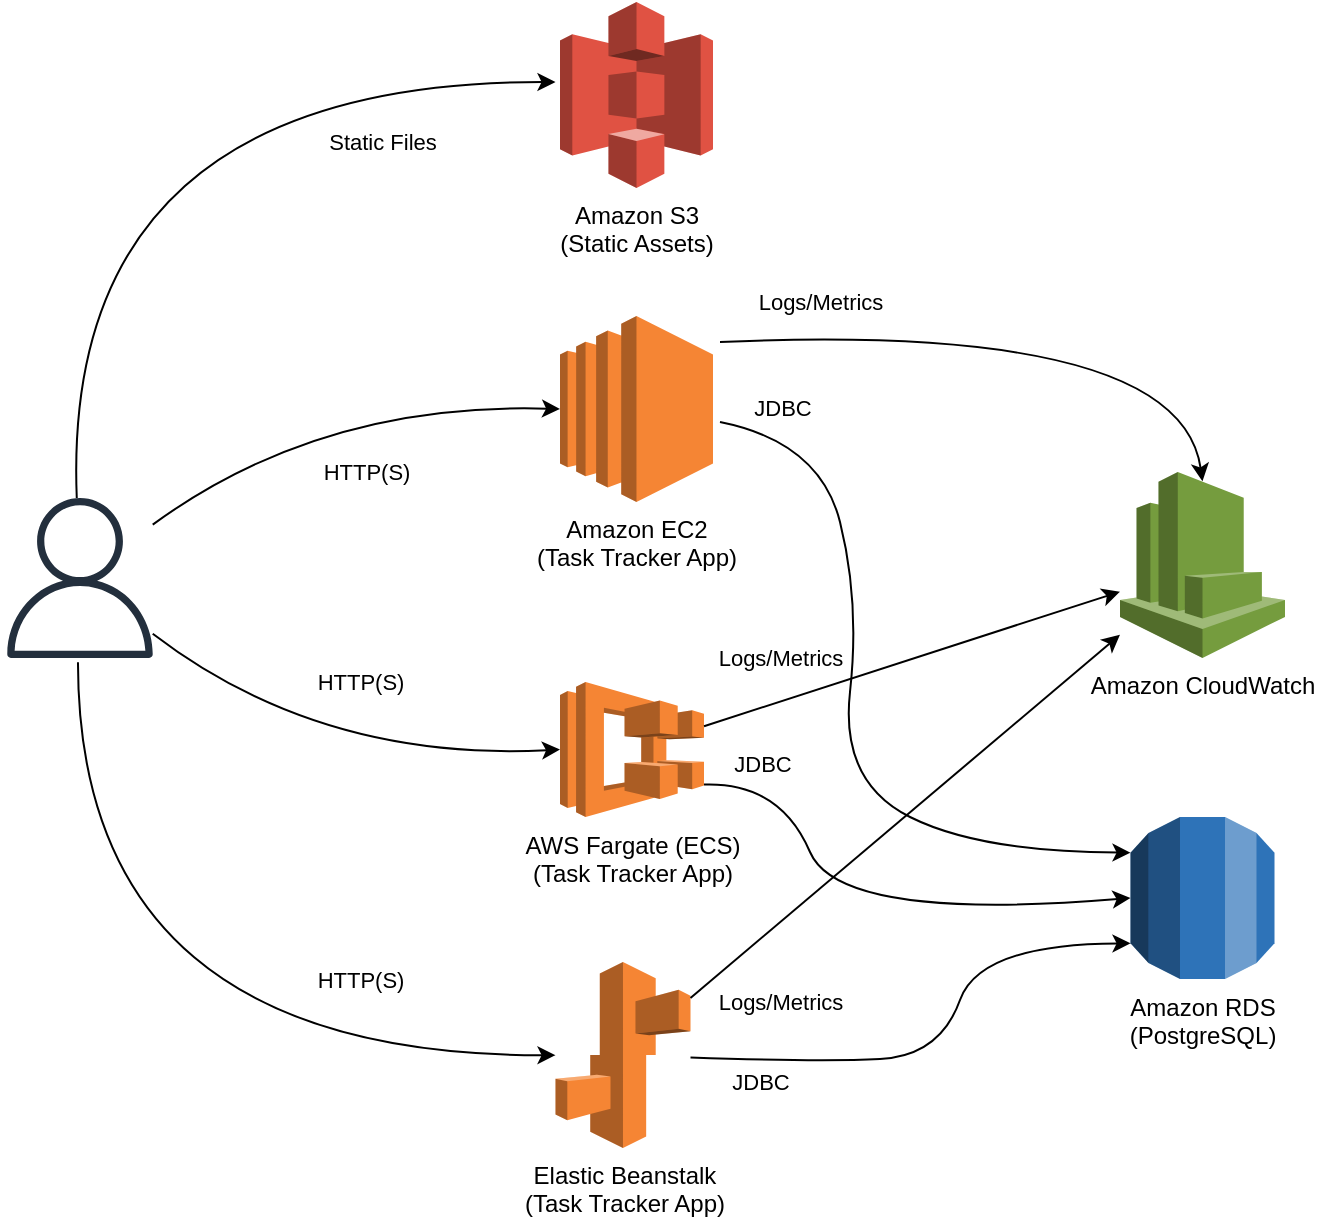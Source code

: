 <mxfile version="28.0.6">
  <diagram name="Page-1" id="dKBzElFG9TlwBAfy7Iaj">
    <mxGraphModel dx="1330" dy="738" grid="1" gridSize="10" guides="1" tooltips="1" connect="1" arrows="1" fold="1" page="1" pageScale="1" pageWidth="850" pageHeight="1100" math="0" shadow="0">
      <root>
        <mxCell id="0" />
        <mxCell id="1" parent="0" />
        <mxCell id="9pQt35dk2tIu7pvkrmvj-1" value="" style="sketch=0;outlineConnect=0;fontColor=#232F3E;gradientColor=none;fillColor=#232F3D;strokeColor=none;dashed=0;verticalLabelPosition=bottom;verticalAlign=top;align=center;html=1;fontSize=12;fontStyle=0;aspect=fixed;pointerEvents=1;shape=mxgraph.aws4.user;" vertex="1" parent="1">
          <mxGeometry x="40" y="318" width="80" height="80" as="geometry" />
        </mxCell>
        <mxCell id="9pQt35dk2tIu7pvkrmvj-2" value="Amazon EC2&lt;div&gt;(Task Tracker App)&lt;/div&gt;" style="outlineConnect=0;dashed=0;verticalLabelPosition=bottom;verticalAlign=top;align=center;html=1;shape=mxgraph.aws3.ec2;fillColor=#F58534;gradientColor=none;" vertex="1" parent="1">
          <mxGeometry x="320" y="227" width="76.5" height="93" as="geometry" />
        </mxCell>
        <mxCell id="9pQt35dk2tIu7pvkrmvj-3" value="AWS Fargate (ECS)&lt;div&gt;(Task Tracker App)&lt;/div&gt;" style="outlineConnect=0;dashed=0;verticalLabelPosition=bottom;verticalAlign=top;align=center;html=1;shape=mxgraph.aws3.ecs;fillColor=#F58534;gradientColor=none;" vertex="1" parent="1">
          <mxGeometry x="320" y="410" width="72" height="67.5" as="geometry" />
        </mxCell>
        <mxCell id="9pQt35dk2tIu7pvkrmvj-4" value="Amazon S3&lt;div&gt;(Static Assets)&lt;/div&gt;" style="outlineConnect=0;dashed=0;verticalLabelPosition=bottom;verticalAlign=top;align=center;html=1;shape=mxgraph.aws3.s3;fillColor=#E05243;gradientColor=none;" vertex="1" parent="1">
          <mxGeometry x="320" y="70" width="76.5" height="93" as="geometry" />
        </mxCell>
        <mxCell id="9pQt35dk2tIu7pvkrmvj-5" value="Elastic Beanstalk&lt;div&gt;(Task Tracker App)&lt;/div&gt;" style="outlineConnect=0;dashed=0;verticalLabelPosition=bottom;verticalAlign=top;align=center;html=1;shape=mxgraph.aws3.elastic_beanstalk;fillColor=#F58534;gradientColor=none;" vertex="1" parent="1">
          <mxGeometry x="317.75" y="550" width="67.5" height="93" as="geometry" />
        </mxCell>
        <mxCell id="9pQt35dk2tIu7pvkrmvj-6" value="Amazon CloudWatch" style="outlineConnect=0;dashed=0;verticalLabelPosition=bottom;verticalAlign=top;align=center;html=1;shape=mxgraph.aws3.cloudwatch;fillColor=#759C3E;gradientColor=none;" vertex="1" parent="1">
          <mxGeometry x="600" y="305" width="82.5" height="93" as="geometry" />
        </mxCell>
        <mxCell id="9pQt35dk2tIu7pvkrmvj-7" value="Amazon RDS&lt;div&gt;(PostgreSQL)&lt;/div&gt;" style="outlineConnect=0;dashed=0;verticalLabelPosition=bottom;verticalAlign=top;align=center;html=1;shape=mxgraph.aws3.rds;fillColor=#2E73B8;gradientColor=none;" vertex="1" parent="1">
          <mxGeometry x="605.25" y="477.5" width="72" height="81" as="geometry" />
        </mxCell>
        <mxCell id="9pQt35dk2tIu7pvkrmvj-11" value="" style="endArrow=classic;html=1;rounded=0;entryX=0;entryY=0.5;entryDx=0;entryDy=0;entryPerimeter=0;curved=1;" edge="1" parent="1" source="9pQt35dk2tIu7pvkrmvj-1">
          <mxGeometry width="50" height="50" relative="1" as="geometry">
            <mxPoint x="93.75" y="313.5" as="sourcePoint" />
            <mxPoint x="317.75" y="110" as="targetPoint" />
            <Array as="points">
              <mxPoint x="70" y="110" />
            </Array>
          </mxGeometry>
        </mxCell>
        <mxCell id="9pQt35dk2tIu7pvkrmvj-15" value="Static Files" style="edgeLabel;html=1;align=center;verticalAlign=middle;resizable=0;points=[];" vertex="1" connectable="0" parent="9pQt35dk2tIu7pvkrmvj-11">
          <mxGeometry x="0.279" y="-37" relative="1" as="geometry">
            <mxPoint x="77" y="-7" as="offset" />
          </mxGeometry>
        </mxCell>
        <mxCell id="9pQt35dk2tIu7pvkrmvj-12" value="" style="endArrow=classic;html=1;rounded=0;entryX=0;entryY=0.5;entryDx=0;entryDy=0;entryPerimeter=0;curved=1;" edge="1" parent="1" source="9pQt35dk2tIu7pvkrmvj-1" target="9pQt35dk2tIu7pvkrmvj-2">
          <mxGeometry width="50" height="50" relative="1" as="geometry">
            <mxPoint x="650" y="460" as="sourcePoint" />
            <mxPoint x="700" y="410" as="targetPoint" />
            <Array as="points">
              <mxPoint x="200" y="270" />
            </Array>
          </mxGeometry>
        </mxCell>
        <mxCell id="9pQt35dk2tIu7pvkrmvj-16" value="HTTP(S)" style="edgeLabel;html=1;align=center;verticalAlign=middle;resizable=0;points=[];" vertex="1" connectable="0" parent="9pQt35dk2tIu7pvkrmvj-12">
          <mxGeometry x="0.136" y="-12" relative="1" as="geometry">
            <mxPoint y="22" as="offset" />
          </mxGeometry>
        </mxCell>
        <mxCell id="9pQt35dk2tIu7pvkrmvj-13" value="" style="endArrow=classic;html=1;rounded=0;entryX=0;entryY=0.5;entryDx=0;entryDy=0;entryPerimeter=0;curved=1;" edge="1" parent="1" source="9pQt35dk2tIu7pvkrmvj-1" target="9pQt35dk2tIu7pvkrmvj-3">
          <mxGeometry width="50" height="50" relative="1" as="geometry">
            <mxPoint x="650" y="460" as="sourcePoint" />
            <mxPoint x="700" y="410" as="targetPoint" />
            <Array as="points">
              <mxPoint x="200" y="450" />
            </Array>
          </mxGeometry>
        </mxCell>
        <mxCell id="9pQt35dk2tIu7pvkrmvj-17" value="HTTP(S)" style="edgeLabel;html=1;align=center;verticalAlign=middle;resizable=0;points=[];" vertex="1" connectable="0" parent="9pQt35dk2tIu7pvkrmvj-13">
          <mxGeometry x="0.101" y="15" relative="1" as="geometry">
            <mxPoint x="2" y="-24" as="offset" />
          </mxGeometry>
        </mxCell>
        <mxCell id="9pQt35dk2tIu7pvkrmvj-14" value="" style="endArrow=classic;html=1;rounded=0;exitX=0.486;exitY=1.026;exitDx=0;exitDy=0;exitPerimeter=0;curved=1;" edge="1" parent="1" source="9pQt35dk2tIu7pvkrmvj-1" target="9pQt35dk2tIu7pvkrmvj-5">
          <mxGeometry width="50" height="50" relative="1" as="geometry">
            <mxPoint x="650" y="460" as="sourcePoint" />
            <mxPoint x="700" y="410" as="targetPoint" />
            <Array as="points">
              <mxPoint x="79" y="597" />
            </Array>
          </mxGeometry>
        </mxCell>
        <mxCell id="9pQt35dk2tIu7pvkrmvj-18" value="HTTP(S)" style="edgeLabel;html=1;align=center;verticalAlign=middle;resizable=0;points=[];" vertex="1" connectable="0" parent="9pQt35dk2tIu7pvkrmvj-14">
          <mxGeometry x="0.441" y="16" relative="1" as="geometry">
            <mxPoint x="24" y="-22" as="offset" />
          </mxGeometry>
        </mxCell>
        <mxCell id="9pQt35dk2tIu7pvkrmvj-19" value="" style="endArrow=classic;html=1;rounded=0;curved=1;entryX=0.5;entryY=0.05;entryDx=0;entryDy=0;entryPerimeter=0;" edge="1" parent="1" target="9pQt35dk2tIu7pvkrmvj-6">
          <mxGeometry width="50" height="50" relative="1" as="geometry">
            <mxPoint x="400" y="240" as="sourcePoint" />
            <mxPoint x="700" y="410" as="targetPoint" />
            <Array as="points">
              <mxPoint x="630" y="230" />
            </Array>
          </mxGeometry>
        </mxCell>
        <mxCell id="9pQt35dk2tIu7pvkrmvj-20" value="Logs/Metrics" style="edgeLabel;html=1;align=center;verticalAlign=middle;resizable=0;points=[];" vertex="1" connectable="0" parent="9pQt35dk2tIu7pvkrmvj-19">
          <mxGeometry x="-0.127" y="-11" relative="1" as="geometry">
            <mxPoint x="-86" y="-25" as="offset" />
          </mxGeometry>
        </mxCell>
        <mxCell id="9pQt35dk2tIu7pvkrmvj-21" value="" style="endArrow=classic;html=1;rounded=0;" edge="1" parent="1" source="9pQt35dk2tIu7pvkrmvj-3" target="9pQt35dk2tIu7pvkrmvj-6">
          <mxGeometry width="50" height="50" relative="1" as="geometry">
            <mxPoint x="650" y="460" as="sourcePoint" />
            <mxPoint x="700" y="410" as="targetPoint" />
          </mxGeometry>
        </mxCell>
        <mxCell id="9pQt35dk2tIu7pvkrmvj-23" value="Logs/Metrics" style="edgeLabel;html=1;align=center;verticalAlign=middle;resizable=0;points=[];" vertex="1" connectable="0" parent="9pQt35dk2tIu7pvkrmvj-21">
          <mxGeometry x="-0.094" y="4" relative="1" as="geometry">
            <mxPoint x="-55" as="offset" />
          </mxGeometry>
        </mxCell>
        <mxCell id="9pQt35dk2tIu7pvkrmvj-22" value="" style="endArrow=classic;html=1;rounded=0;" edge="1" parent="1" source="9pQt35dk2tIu7pvkrmvj-5" target="9pQt35dk2tIu7pvkrmvj-6">
          <mxGeometry width="50" height="50" relative="1" as="geometry">
            <mxPoint x="650" y="460" as="sourcePoint" />
            <mxPoint x="700" y="410" as="targetPoint" />
          </mxGeometry>
        </mxCell>
        <mxCell id="9pQt35dk2tIu7pvkrmvj-24" value="Logs/Metrics" style="edgeLabel;html=1;align=center;verticalAlign=middle;resizable=0;points=[];" vertex="1" connectable="0" parent="9pQt35dk2tIu7pvkrmvj-22">
          <mxGeometry x="0.099" y="-1" relative="1" as="geometry">
            <mxPoint x="-74" y="101" as="offset" />
          </mxGeometry>
        </mxCell>
        <mxCell id="9pQt35dk2tIu7pvkrmvj-25" value="" style="endArrow=classic;html=1;rounded=0;curved=1;entryX=0;entryY=0.22;entryDx=0;entryDy=0;entryPerimeter=0;" edge="1" parent="1" target="9pQt35dk2tIu7pvkrmvj-7">
          <mxGeometry width="50" height="50" relative="1" as="geometry">
            <mxPoint x="400" y="280" as="sourcePoint" />
            <mxPoint x="700" y="410" as="targetPoint" />
            <Array as="points">
              <mxPoint x="450" y="290" />
              <mxPoint x="470" y="370" />
              <mxPoint x="460" y="460" />
              <mxPoint x="530" y="495" />
            </Array>
          </mxGeometry>
        </mxCell>
        <mxCell id="9pQt35dk2tIu7pvkrmvj-26" value="JDBC" style="edgeLabel;html=1;align=center;verticalAlign=middle;resizable=0;points=[];" vertex="1" connectable="0" parent="9pQt35dk2tIu7pvkrmvj-25">
          <mxGeometry x="-0.616" y="-4" relative="1" as="geometry">
            <mxPoint x="-21" y="-39" as="offset" />
          </mxGeometry>
        </mxCell>
        <mxCell id="9pQt35dk2tIu7pvkrmvj-27" value="" style="endArrow=classic;html=1;rounded=0;curved=1;exitX=1;exitY=0.76;exitDx=0;exitDy=0;exitPerimeter=0;entryX=0;entryY=0.5;entryDx=0;entryDy=0;entryPerimeter=0;" edge="1" parent="1" source="9pQt35dk2tIu7pvkrmvj-3" target="9pQt35dk2tIu7pvkrmvj-7">
          <mxGeometry width="50" height="50" relative="1" as="geometry">
            <mxPoint x="650" y="460" as="sourcePoint" />
            <mxPoint x="700" y="410" as="targetPoint" />
            <Array as="points">
              <mxPoint x="430" y="460" />
              <mxPoint x="460" y="530" />
            </Array>
          </mxGeometry>
        </mxCell>
        <mxCell id="9pQt35dk2tIu7pvkrmvj-28" value="JDBC" style="edgeLabel;html=1;align=center;verticalAlign=middle;resizable=0;points=[];" vertex="1" connectable="0" parent="9pQt35dk2tIu7pvkrmvj-27">
          <mxGeometry x="-0.065" y="20" relative="1" as="geometry">
            <mxPoint x="-45" y="-59" as="offset" />
          </mxGeometry>
        </mxCell>
        <mxCell id="9pQt35dk2tIu7pvkrmvj-29" value="" style="endArrow=classic;html=1;rounded=0;curved=1;entryX=0;entryY=0.78;entryDx=0;entryDy=0;entryPerimeter=0;" edge="1" parent="1" source="9pQt35dk2tIu7pvkrmvj-5" target="9pQt35dk2tIu7pvkrmvj-7">
          <mxGeometry width="50" height="50" relative="1" as="geometry">
            <mxPoint x="650" y="460" as="sourcePoint" />
            <mxPoint x="700" y="410" as="targetPoint" />
            <Array as="points">
              <mxPoint x="450" y="600" />
              <mxPoint x="510" y="597" />
              <mxPoint x="530" y="541" />
            </Array>
          </mxGeometry>
        </mxCell>
        <mxCell id="9pQt35dk2tIu7pvkrmvj-30" value="JDBC" style="edgeLabel;html=1;align=center;verticalAlign=middle;resizable=0;points=[];" vertex="1" connectable="0" parent="9pQt35dk2tIu7pvkrmvj-29">
          <mxGeometry x="0.497" y="-12" relative="1" as="geometry">
            <mxPoint x="-120" y="57" as="offset" />
          </mxGeometry>
        </mxCell>
      </root>
    </mxGraphModel>
  </diagram>
</mxfile>
